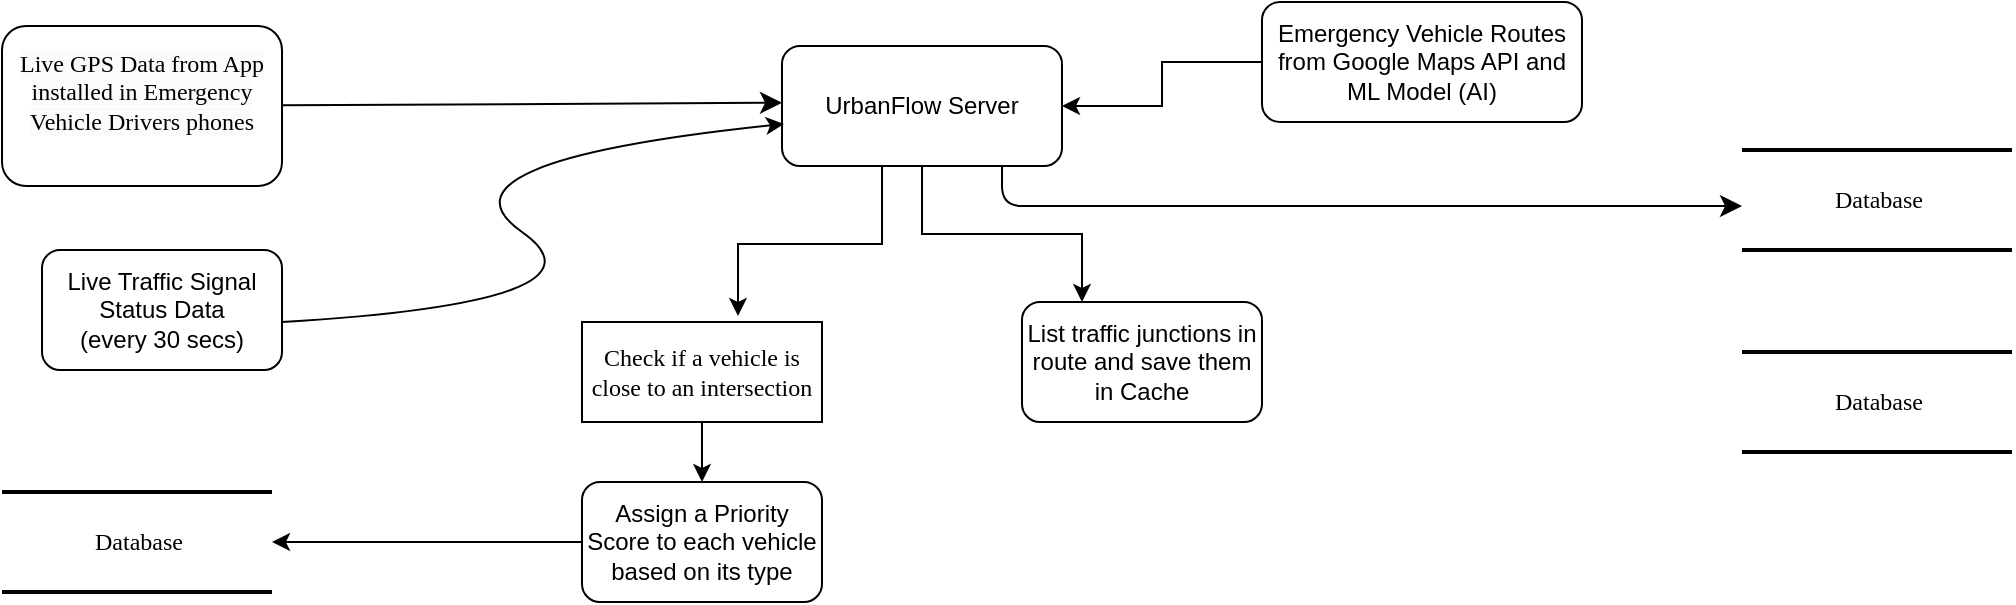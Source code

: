 <mxfile version="24.7.5">
  <diagram name="Page-1" id="52a04d89-c75d-2922-d76d-85b35f80e030">
    <mxGraphModel dx="1434" dy="778" grid="1" gridSize="10" guides="1" tooltips="1" connect="1" arrows="1" fold="1" page="1" pageScale="1" pageWidth="1100" pageHeight="850" background="none" math="0" shadow="0">
      <root>
        <mxCell id="0" />
        <mxCell id="1" parent="0" />
        <mxCell id="21ea969265ad0168-30" value="Database" style="html=1;rounded=0;shadow=0;comic=0;labelBackgroundColor=none;strokeWidth=2;fontFamily=Verdana;fontSize=12;align=center;shape=mxgraph.ios7ui.horLines;" parent="1" vertex="1">
          <mxGeometry x="910" y="104" width="135" height="50" as="geometry" />
        </mxCell>
        <mxCell id="17472293e6e8944d-4" value="Database" style="html=1;rounded=0;shadow=0;comic=0;labelBackgroundColor=none;strokeWidth=2;fontFamily=Verdana;fontSize=12;align=center;shape=mxgraph.ios7ui.horLines;" parent="1" vertex="1">
          <mxGeometry x="910" y="205" width="135" height="50" as="geometry" />
        </mxCell>
        <mxCell id="1fdf3b25b50cf41e-27" style="edgeStyle=none;html=1;labelBackgroundColor=none;startFill=0;startSize=8;endFill=1;endSize=8;fontFamily=Verdana;fontSize=12;" parent="1" edge="1">
          <mxGeometry relative="1" as="geometry">
            <mxPoint x="180" y="81.684" as="sourcePoint" />
            <mxPoint x="430" y="80.368" as="targetPoint" />
          </mxGeometry>
        </mxCell>
        <mxCell id="1fdf3b25b50cf41e-38" style="edgeStyle=orthogonalEdgeStyle;html=1;labelBackgroundColor=none;startFill=0;startSize=8;endFill=1;endSize=8;fontFamily=Verdana;fontSize=12;" parent="1" target="21ea969265ad0168-30" edge="1">
          <mxGeometry relative="1" as="geometry">
            <Array as="points">
              <mxPoint x="540" y="132" />
            </Array>
            <mxPoint x="540" y="106" as="sourcePoint" />
          </mxGeometry>
        </mxCell>
        <mxCell id="Co5KR3QTe-S_qMUu5C3d-21" value="" style="edgeStyle=orthogonalEdgeStyle;rounded=0;orthogonalLoop=1;jettySize=auto;html=1;" edge="1" parent="1" source="1fdf3b25b50cf41e-26" target="Co5KR3QTe-S_qMUu5C3d-20">
          <mxGeometry relative="1" as="geometry" />
        </mxCell>
        <mxCell id="1fdf3b25b50cf41e-26" value="Check if a vehicle is close to an intersection" style="whiteSpace=wrap;html=1;rounded=0;shadow=0;comic=0;labelBackgroundColor=none;strokeWidth=1;fontFamily=Verdana;fontSize=12;align=center;" parent="1" vertex="1">
          <mxGeometry x="330" y="190" width="120" height="50" as="geometry" />
        </mxCell>
        <mxCell id="Co5KR3QTe-S_qMUu5C3d-17" value="" style="edgeStyle=orthogonalEdgeStyle;rounded=0;orthogonalLoop=1;jettySize=auto;html=1;entryX=0.65;entryY=-0.06;entryDx=0;entryDy=0;entryPerimeter=0;" edge="1" parent="1" source="Co5KR3QTe-S_qMUu5C3d-1" target="1fdf3b25b50cf41e-26">
          <mxGeometry relative="1" as="geometry">
            <mxPoint x="500" y="192" as="targetPoint" />
            <Array as="points">
              <mxPoint x="480" y="151" />
              <mxPoint x="408" y="151" />
            </Array>
          </mxGeometry>
        </mxCell>
        <mxCell id="Co5KR3QTe-S_qMUu5C3d-19" value="" style="edgeStyle=orthogonalEdgeStyle;rounded=0;orthogonalLoop=1;jettySize=auto;html=1;entryX=0.25;entryY=0;entryDx=0;entryDy=0;" edge="1" parent="1" source="Co5KR3QTe-S_qMUu5C3d-1" target="Co5KR3QTe-S_qMUu5C3d-14">
          <mxGeometry relative="1" as="geometry">
            <mxPoint x="500" y="182" as="targetPoint" />
          </mxGeometry>
        </mxCell>
        <mxCell id="Co5KR3QTe-S_qMUu5C3d-1" value="UrbanFlow Server" style="rounded=1;whiteSpace=wrap;html=1;" vertex="1" parent="1">
          <mxGeometry x="430" y="52" width="140" height="60" as="geometry" />
        </mxCell>
        <mxCell id="Co5KR3QTe-S_qMUu5C3d-6" value="Live Traffic Signal Status Data&lt;br&gt;(every 30 secs)" style="rounded=1;whiteSpace=wrap;html=1;" vertex="1" parent="1">
          <mxGeometry x="60" y="154" width="120" height="60" as="geometry" />
        </mxCell>
        <mxCell id="Co5KR3QTe-S_qMUu5C3d-11" value="" style="curved=1;endArrow=classic;html=1;rounded=0;entryX=0.007;entryY=0.65;entryDx=0;entryDy=0;entryPerimeter=0;" edge="1" parent="1" target="Co5KR3QTe-S_qMUu5C3d-1">
          <mxGeometry width="50" height="50" relative="1" as="geometry">
            <mxPoint x="180" y="190" as="sourcePoint" />
            <mxPoint x="410" y="90" as="targetPoint" />
            <Array as="points">
              <mxPoint x="350" y="180" />
              <mxPoint x="250" y="110" />
            </Array>
          </mxGeometry>
        </mxCell>
        <mxCell id="Co5KR3QTe-S_qMUu5C3d-13" value="" style="edgeStyle=orthogonalEdgeStyle;rounded=0;orthogonalLoop=1;jettySize=auto;html=1;" edge="1" parent="1" source="Co5KR3QTe-S_qMUu5C3d-12" target="Co5KR3QTe-S_qMUu5C3d-1">
          <mxGeometry relative="1" as="geometry" />
        </mxCell>
        <mxCell id="Co5KR3QTe-S_qMUu5C3d-12" value="Emergency Vehicle Routes from Google Maps API and ML Model (AI)" style="rounded=1;whiteSpace=wrap;html=1;" vertex="1" parent="1">
          <mxGeometry x="670" y="30" width="160" height="60" as="geometry" />
        </mxCell>
        <mxCell id="Co5KR3QTe-S_qMUu5C3d-14" value="List traffic junctions in route and save them in Cache" style="rounded=1;whiteSpace=wrap;html=1;" vertex="1" parent="1">
          <mxGeometry x="550" y="180" width="120" height="60" as="geometry" />
        </mxCell>
        <mxCell id="Co5KR3QTe-S_qMUu5C3d-15" value="&#xa;&lt;span style=&quot;color: rgb(0, 0, 0); font-family: Verdana; font-size: 12px; font-style: normal; font-variant-ligatures: normal; font-variant-caps: normal; font-weight: 400; letter-spacing: normal; orphans: 2; text-align: center; text-indent: 0px; text-transform: none; widows: 2; word-spacing: 0px; -webkit-text-stroke-width: 0px; white-space: normal; background-color: rgb(251, 251, 251); text-decoration-thickness: initial; text-decoration-style: initial; text-decoration-color: initial; display: inline !important; float: none;&quot;&gt;Live GPS Data from App installed in Emergency Vehicle Drivers phones&lt;/span&gt;&#xa;&#xa;" style="rounded=1;whiteSpace=wrap;html=1;" vertex="1" parent="1">
          <mxGeometry x="40" y="42" width="140" height="80" as="geometry" />
        </mxCell>
        <mxCell id="Co5KR3QTe-S_qMUu5C3d-24" value="" style="edgeStyle=orthogonalEdgeStyle;rounded=0;orthogonalLoop=1;jettySize=auto;html=1;" edge="1" parent="1" source="Co5KR3QTe-S_qMUu5C3d-20" target="Co5KR3QTe-S_qMUu5C3d-22">
          <mxGeometry relative="1" as="geometry">
            <mxPoint x="180" y="370" as="targetPoint" />
          </mxGeometry>
        </mxCell>
        <mxCell id="Co5KR3QTe-S_qMUu5C3d-20" value="Assign a Priority Score to each vehicle based on its type" style="rounded=1;whiteSpace=wrap;html=1;" vertex="1" parent="1">
          <mxGeometry x="330" y="270" width="120" height="60" as="geometry" />
        </mxCell>
        <mxCell id="Co5KR3QTe-S_qMUu5C3d-22" value="Database" style="html=1;rounded=0;shadow=0;comic=0;labelBackgroundColor=none;strokeWidth=2;fontFamily=Verdana;fontSize=12;align=center;shape=mxgraph.ios7ui.horLines;" vertex="1" parent="1">
          <mxGeometry x="40" y="275" width="135" height="50" as="geometry" />
        </mxCell>
      </root>
    </mxGraphModel>
  </diagram>
</mxfile>
